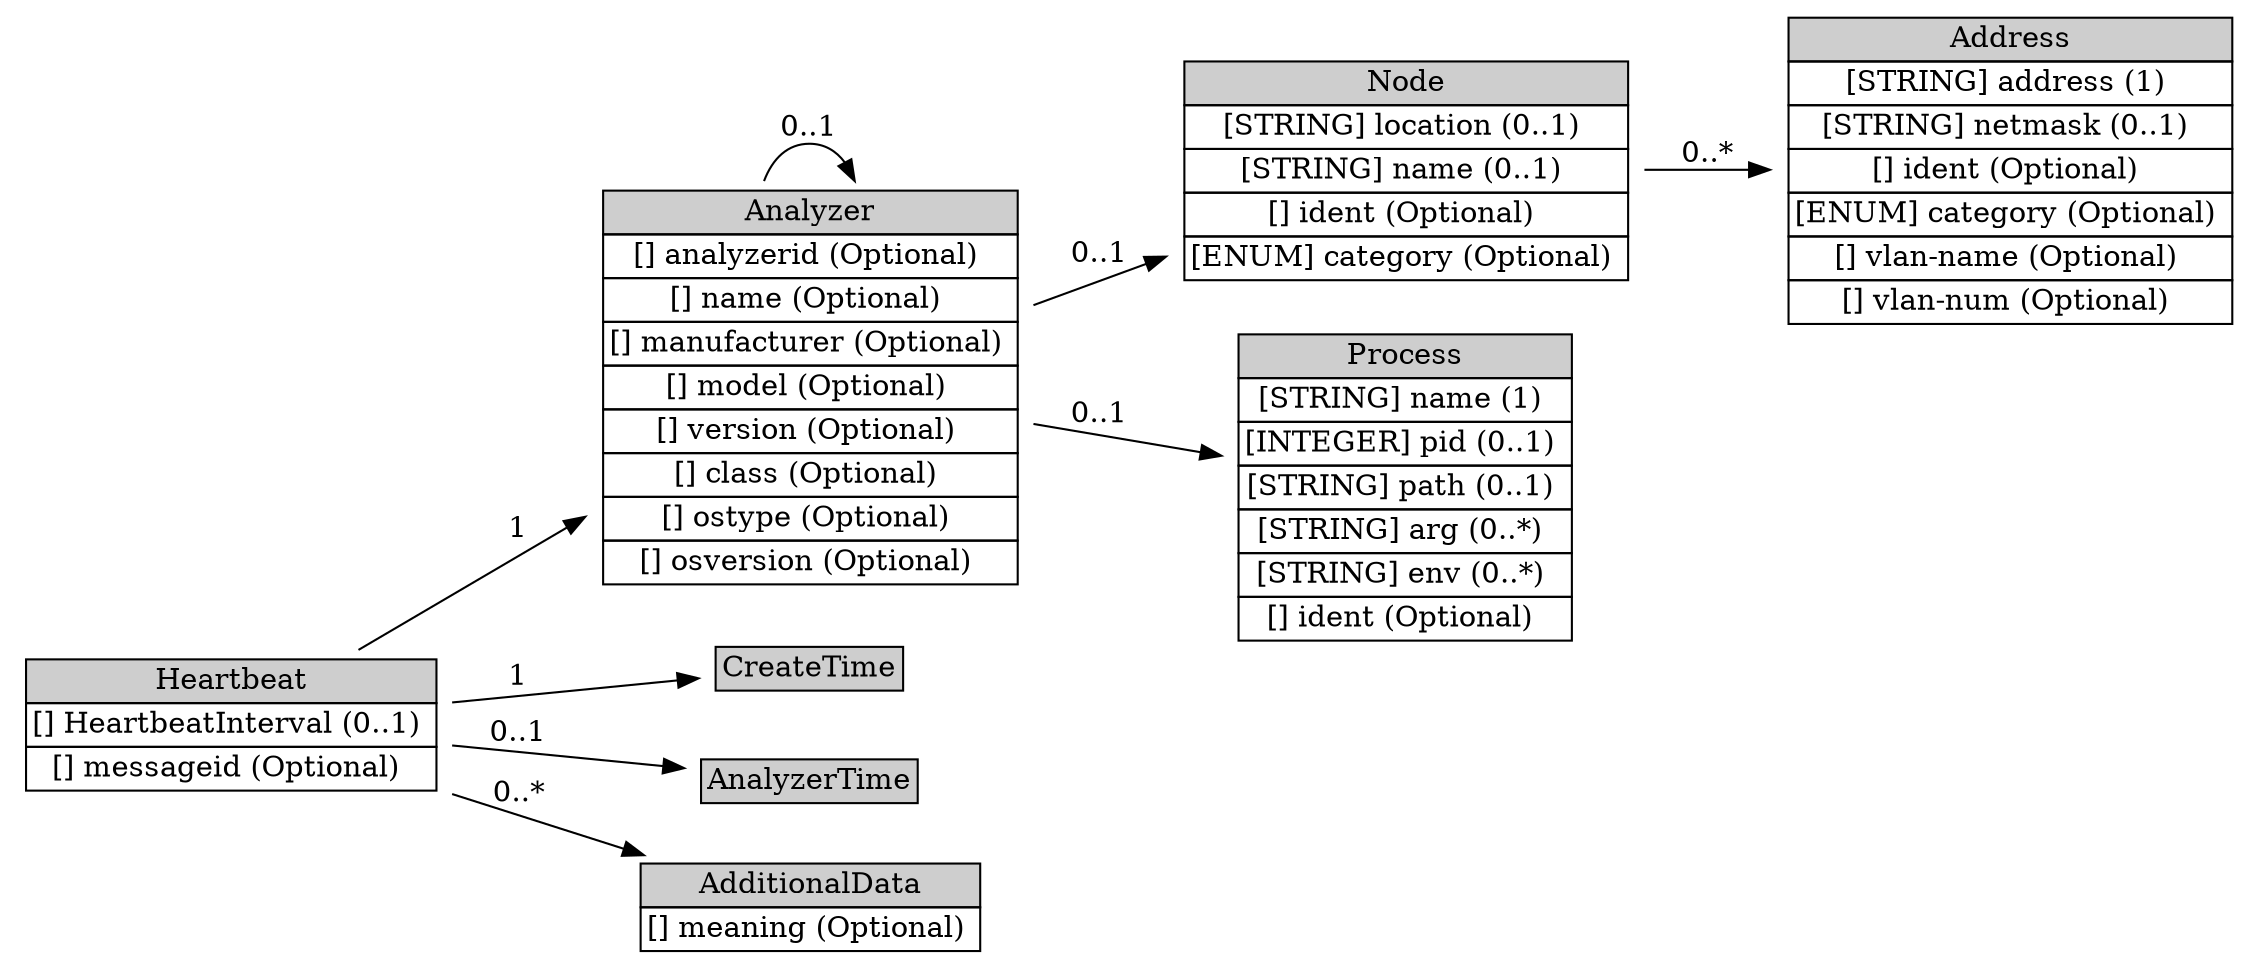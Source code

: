 digraph Heartbeat {
	graph [rankdir=LR];
	node [label="\N"];
	graph [bb="0,0,1050,415"];
	Heartbeat [label=<<table BORDER="0" CELLBORDER="1" CELLSPACING="0"> <tr > <td BGCOLOR="#CECECE" HREF="#" TITLE="Analyzers use Heartbeat messages to indicate their current status to managers. Heartbeats are intended to be sent in a regular period, say, every ten minutes or every hour. The receipt of a Heartbeat message from an analyzer indicates to the manager that the analyzer is up and running; lack of a Heartbeat message (or more likely, lack of some number of consecutive Heartbeat messages) indicates that the analyzer or its network connection has failed. ">Heartbeat</td> </tr>" %<tr><td HREF="#" TITLE="The interval in seconds at which heartbeats are generated.">[] HeartbeatInterval (0..1) </td></tr>%<tr><td HREF="#" TITLE="A unique identifier for the heartbeat; see Section 3.2.9.">[] messageid (Optional) </td></tr>%</table>>, shape=plaintext, pos="105,111", width="2.8889", height="0.95833"];
	Analyzer [label=<<table BORDER="0" CELLBORDER="1" CELLSPACING="0"> <tr > <td BGCOLOR="#CECECE" HREF="#" TITLE="The Analyzer class identifies the analyzer from which the Alert or Heartbeat message originates. Only one analyzer may be encoded for each alert or heartbeat, and that MUST be the analyzer at which the alert or heartbeat originated. Although the IDMEF data model does not prevent the use of hierarchical intrusion detection systems (where alerts get relayed up the tree), it does not provide any way to record the identity of the &quot;relay&quot; analyzers along the path from the originating analyzer to the manager that ultimately receives the alert. ">Analyzer</td> </tr>" %<tr><td HREF="#" TITLE="(but see below).  A unique identifier for the analyzer; see Section 3.2.9.">[] analyzerid (Optional) </td></tr>%<tr><td HREF="#" TITLE="An explicit name for the analyzer that may be easier to understand than the analyzerid.">[] name (Optional) </td></tr>%<tr><td HREF="#" TITLE="The manufacturer of the analyzer software and/or hardware.">[] manufacturer (Optional) </td></tr>%<tr><td HREF="#" TITLE="The model name/number of the analyzer software and/or hardware.">[] model (Optional) </td></tr>%<tr><td HREF="#" TITLE="The version number of the analyzer software and/or hardware.">[] version (Optional) </td></tr>%<tr><td HREF="#" TITLE="The class of analyzer software and/or hardware.">[] class (Optional) </td></tr>%<tr><td HREF="#" TITLE="Operating system name.  On POSIX 1003.1 compliant systems, this is the value returned in utsname.sysname by the uname() system call, or the output of the &quot;uname -s&quot; command.">[] ostype (Optional) </td></tr>%<tr><td HREF="#" TITLE="Operating system version.  On POSIX 1003.1 compliant systems, this is the value returned in utsname.release by the uname() system call, or the output of the &quot;uname -r&quot; command.">[] osversion (Optional) </td></tr>%</table>>, shape=plaintext, pos="379,268", width="2.9167", height="2.625"];
	"Node" [label=<<table BORDER="0" CELLBORDER="1" CELLSPACING="0"> <tr > <td BGCOLOR="#CECECE" HREF="#" TITLE="The Node class is used to identify hosts and other network devices (routers, switches, etc.). ">Node</td> </tr>" %<tr><td HREF="#" TITLE="The location of the equipment.">[STRING] location (0..1) </td></tr>%<tr><td HREF="#" TITLE="The name of the equipment.  This information MUST be provided if no Address information is given.">[STRING] name (0..1) </td></tr>%<tr><td HREF="#" TITLE="A unique identifier for the node; see Section 3.2.9.">[] ident (Optional) </td></tr>%<tr><td HREF="#" TITLE="The &quot;domain&quot; from which the name information was obtained, if relevant.  The permitted values for this attribute are shown in the table below.  The default value is &quot;unknown&quot;. (See also Section 10 for extensions to the table.)">[ENUM] category (Optional) </td></tr>%</table>>, shape=plaintext, pos="658,341", width="3.0278", height="1.5139"];
	Address [label=<<table BORDER="0" CELLBORDER="1" CELLSPACING="0"> <tr > <td BGCOLOR="#CECECE" HREF="#" TITLE="The Address class is used to represent network, hardware, and application addresses. ">Address</td> </tr>" %<tr><td HREF="#" TITLE="The address information.  The format of this data is governed by the category attribute.">[STRING] address (1) </td></tr>%<tr><td HREF="#" TITLE="The network mask for the address, if appropriate.">[STRING] netmask (0..1) </td></tr>%<tr><td HREF="#" TITLE="A unique identifier for the address; see Section 3.2.9.">[] ident (Optional) </td></tr>%<tr><td HREF="#" TITLE="The type of address represented.  The permitted values for this attribute are shown below.  The default value is &quot;unknown&quot;.  (See also Section 10.)">[ENUM] category (Optional) </td></tr>%<tr><td HREF="#" TITLE="The name of the Virtual LAN to which the address belongs.">[] vlan-name (Optional) </td></tr>%<tr><td HREF="#" TITLE="The number of the Virtual LAN to which the address belongs.">[] vlan-num (Optional) </td></tr>%</table>>, shape=plaintext, pos="940,341", width="3.0278", height="2.0694"];
	Process [label=<<table BORDER="0" CELLBORDER="1" CELLSPACING="0"> <tr > <td BGCOLOR="#CECECE" HREF="#" TITLE="The Process class is used to describe processes being executed on sources, targets, and analyzers. ">Process</td> </tr>" %<tr><td HREF="#" TITLE="The name of the program being executed. This is a short name; path and argument information are provided elsewhere.">[STRING] name (1) </td></tr>%<tr><td HREF="#" TITLE="The process identifier of the process.">[INTEGER] pid (0..1) </td></tr>%<tr><td HREF="#" TITLE="The full path of the program being executed.">[STRING] path (0..1) </td></tr>%<tr><td HREF="#" TITLE="A command-line argument to the program. Multiple arguments may be specified (they are assumed to have occurred in the same order they are provided) with multiple uses of arg.">[STRING] arg (0..*) </td></tr>%<tr><td HREF="#" TITLE="An environment string associated with the process; generally of the format &quot;VARIABLE=value&quot;.  Multiple environment strings may be specified with multiple uses of env.">[STRING] env (0..*) </td></tr>%<tr><td HREF="#" TITLE="A unique identifier for the process; see Section 3.2.9.">[] ident (Optional) </td></tr>%</table>>, shape=plaintext, pos="658,195", width="2.3611", height="2.0694"];
	CreateTime [label=<<table BORDER="0" CELLBORDER="1" CELLSPACING="0"> <tr > <td BGCOLOR="#CECECE" HREF="#" TITLE="The CreateTime class is used to indicate the date and time the alert or heartbeat was created by the analyzer. ">CreateTime</td> </tr>" %</table>>, shape=plaintext, pos="379,138", width="1.4167", height="0.5"];
	AnalyzerTime [label=<<table BORDER="0" CELLBORDER="1" CELLSPACING="0"> <tr > <td BGCOLOR="#CECECE" HREF="#" TITLE="The AnalyzerTime class is used to indicate the current date and time on the analyzer. Its values should be filled in as late as possible in the message transmission process, ideally immediately before placing the message &quot;on the wire&quot;. ">AnalyzerTime</td> </tr>" %</table>>, shape=plaintext, pos="379,84", width="1.6389", height="0.5"];
	AdditionalData [label=<<table BORDER="0" CELLBORDER="1" CELLSPACING="0"> <tr > <td BGCOLOR="#CECECE" HREF="#" TITLE="The AdditionalData class is used to provide information that cannot be represented by the data model. AdditionalData can be used to provide atomic data (integers, strings, etc.) in cases where only small amounts of additional information need to be sent; it can also be used to extend the data model and the DTD to support the transmission of complex data (such as packet headers). Detailed instructions for extending the data model and the DTD are provided in Section 5. ">AdditionalData</td> </tr>" %<tr><td HREF="#" TITLE="A string describing the meaning of the element content. These values will be vendor/implementation dependent; the method for ensuring that managers understand the strings sent by analyzers is outside the scope of this specification.  A list of acceptable meaning keywords is not within the scope of the document, although later versions may undertake to establish such a list.">[] meaning (Optional) </td></tr>%</table>>, shape=plaintext, pos="379,24", width="2.4444", height="0.68056"];
	"Node" -> Address [label="0..*", pos="e,830.46,341 767.84,341 785.03,341 802.87,341 820.28,341", lp="799,349.5"];
	Analyzer -> "Node" [label="0..1", pos="e,548.36,312.31 484.08,295.49 501.89,300.15 520.49,305.02 538.63,309.77", lp="516,315.5"];
	Analyzer -> Process [label="0..1", pos="e,572.09,217.48 484.08,240.51 509.72,233.8 537.01,226.66 562.19,220.07", lp="516,242.5"];
	Analyzer -> Analyzer [label="0..1", pos="e,400.61,362.37 357.39,362.37 361.44,373.07 368.64,380 379,380 386.12,380 391.75,376.72 395.89,371.2", lp="379,388.5"];
	Heartbeat -> Analyzer [label=1, pos="e,273.8,207.72 164.45,145.07 193.91,161.94 230.49,182.91 265.06,202.71", lp="242,203.5"];
	Heartbeat -> CreateTime [label=1, pos="e,327.17,132.89 209.76,121.32 246.02,124.9 285.48,128.78 317.17,131.91", lp="242,134.5"];
	Heartbeat -> AnalyzerTime [label="0..1", pos="e,319.91,89.823 209.76,100.68 243.29,97.373 279.54,93.8 309.87,90.812", lp="242,107.5"];
	Heartbeat -> AdditionalData [label="0..*", pos="e,302.43,48.019 209.55,77.508 230.87,70.702 253.15,63.607 274,57 280.04,55.087 286.27,53.116 292.55,51.135", lp="242,79.5"];
}
